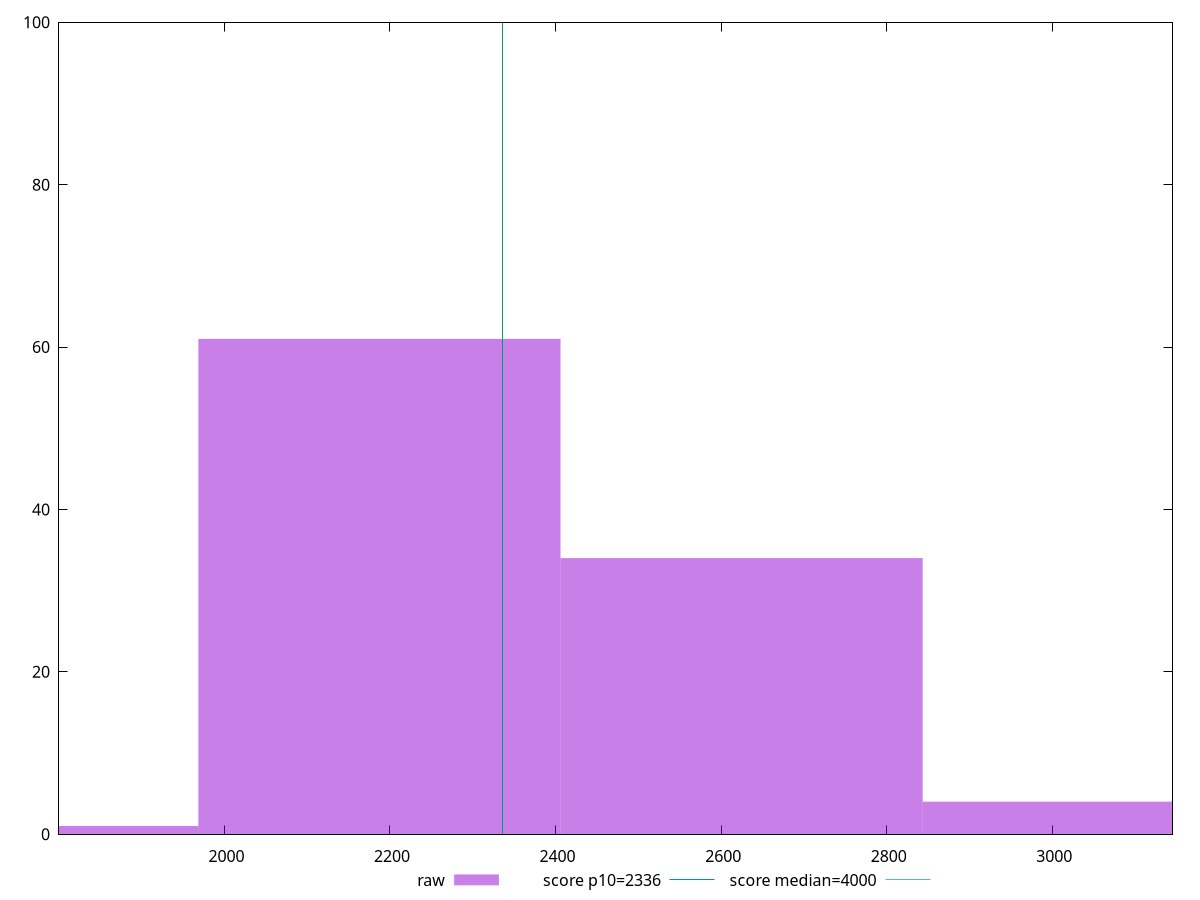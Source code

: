 reset

$raw <<EOF
3062.179369712152 4
2187.270978365823 61
2624.7251740389875 34
1749.8167826926583 1
EOF

set key outside below
set boxwidth 437.4541956731646
set xrange [1800.2255:3145.2049999999995]
set yrange [0:100]
set trange [0:100]
set style fill transparent solid 0.5 noborder

set parametric
set terminal svg size 640, 490 enhanced background rgb 'white'
set output "report_00013_2021-02-09T12-04-24.940Z/first-contentful-paint/samples/pages+cached+noadtech+nomedia/raw/histogram.svg"

plot $raw title "raw" with boxes, \
     2336,t title "score p10=2336", \
     4000,t title "score median=4000"

reset
